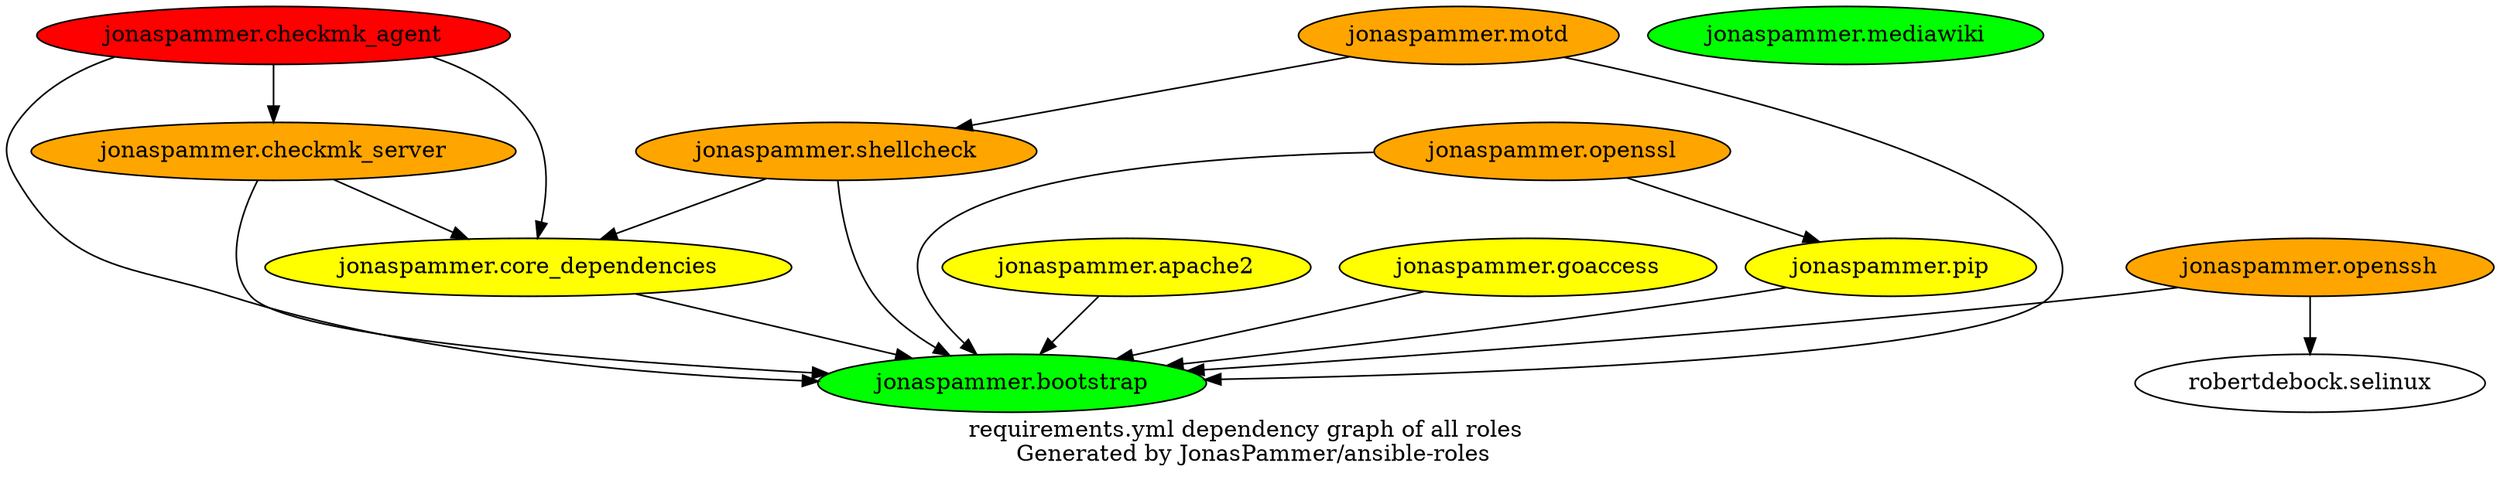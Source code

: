 digraph hierarchy {
  label = "requirements.yml dependency graph of all roles \n Generated by JonasPammer/ansible-roles" ;

  {
    "jonaspammer.bootstrap" [fillcolor=green style=filled]
    "jonaspammer.core_dependencies" [fillcolor=yellow style=filled]
    "jonaspammer.pip" [fillcolor=yellow style=filled]
    "jonaspammer.shellcheck" [fillcolor=orange style=filled]
    "jonaspammer.checkmk_server" [fillcolor=orange style=filled]
    "jonaspammer.checkmk_agent" [fillcolor=red style=filled]
    "jonaspammer.openssh" [fillcolor=orange style=filled]
    "jonaspammer.motd" [fillcolor=orange style=filled]
    "jonaspammer.apache2" [fillcolor=yellow style=filled]
    "jonaspammer.openssl" [fillcolor=orange style=filled]
    "jonaspammer.goaccess" [fillcolor=yellow style=filled]
    "jonaspammer.mediawiki" [fillcolor=green style=filled]
  }


  "jonaspammer.core_dependencies" -> {"jonaspammer.bootstrap"}
  "jonaspammer.pip" -> {"jonaspammer.bootstrap"}
  "jonaspammer.shellcheck" -> {"jonaspammer.bootstrap" "jonaspammer.core_dependencies"}
  "jonaspammer.checkmk_server" -> {"jonaspammer.bootstrap" "jonaspammer.core_dependencies"}
  "jonaspammer.checkmk_agent" -> {"jonaspammer.bootstrap" "jonaspammer.checkmk_server" "jonaspammer.core_dependencies"}
  "jonaspammer.openssh" -> {"jonaspammer.bootstrap" "robertdebock.selinux"}
  "jonaspammer.motd" -> {"jonaspammer.bootstrap" "jonaspammer.shellcheck"}
  "jonaspammer.apache2" -> {"jonaspammer.bootstrap"}
  "jonaspammer.openssl" -> {"jonaspammer.pip" "jonaspammer.bootstrap"}
  "jonaspammer.goaccess" -> {"jonaspammer.bootstrap"}
}